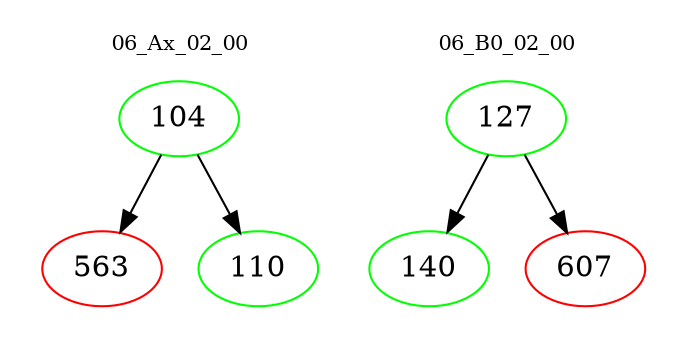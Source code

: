 digraph{
subgraph cluster_0 {
color = white
label = "06_Ax_02_00";
fontsize=10;
T0_104 [label="104", color="green"]
T0_104 -> T0_563 [color="black"]
T0_563 [label="563", color="red"]
T0_104 -> T0_110 [color="black"]
T0_110 [label="110", color="green"]
}
subgraph cluster_1 {
color = white
label = "06_B0_02_00";
fontsize=10;
T1_127 [label="127", color="green"]
T1_127 -> T1_140 [color="black"]
T1_140 [label="140", color="green"]
T1_127 -> T1_607 [color="black"]
T1_607 [label="607", color="red"]
}
}
